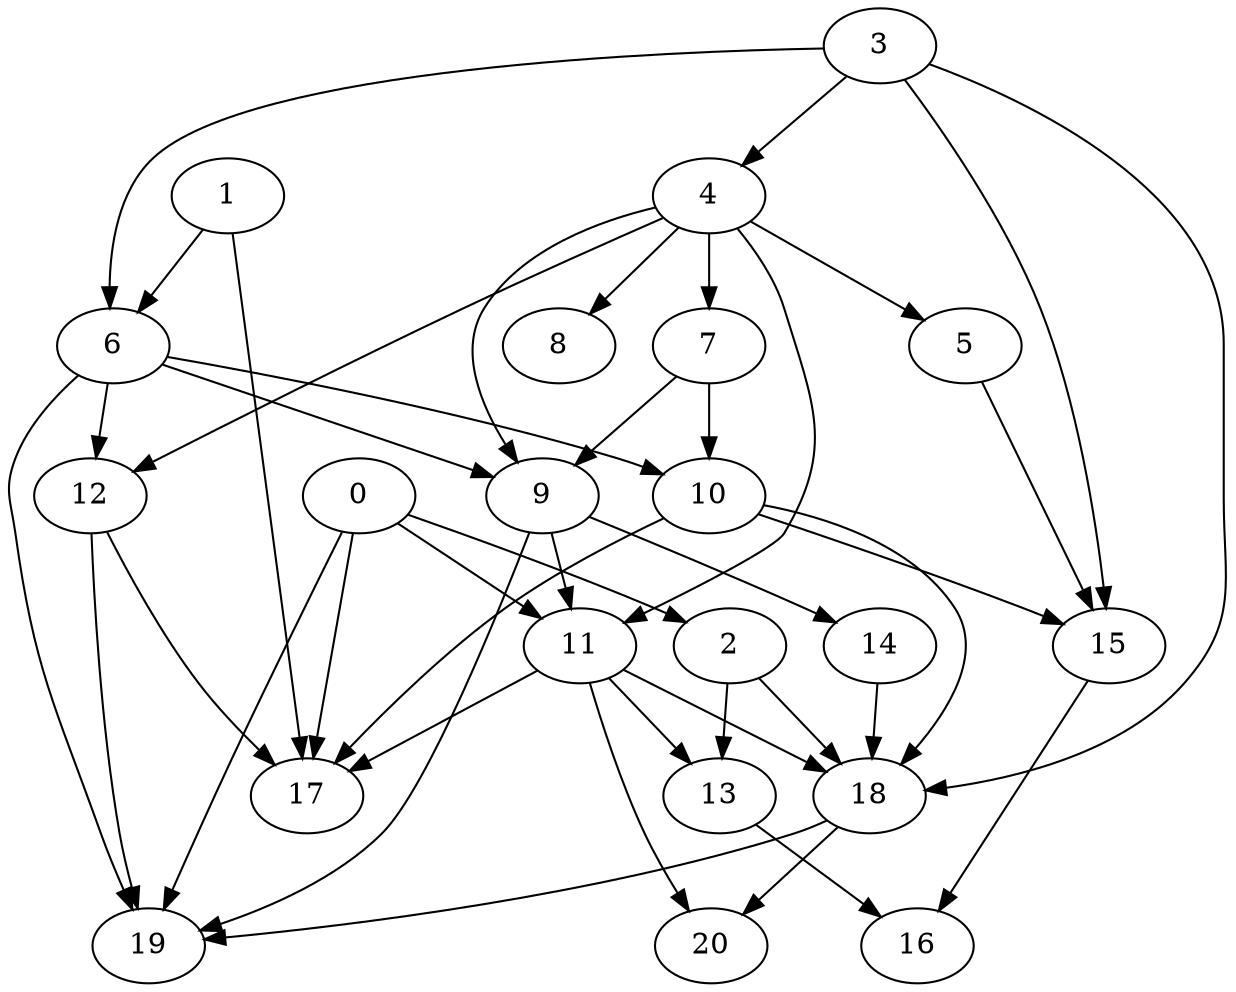 digraph "Random_Nodes_21_Density_2.00_CCR_0.99_WeightType_Random" {
	graph ["Duplicate states"=0,
		GraphType=Random,
		"Max states in OPEN"=0,
		Modes="120000ms; topo-ordered tasks, ; Pruning: task equivalence, fixed order ready list, ; F-value: ; Optimisation: best schedule length (\
SL) optimisation on equal, ",
		NumberOfTasks=21,
		"Pruned using list schedule length"=469713,
		"States removed from OPEN"=0,
		TargetSystem="Homogeneous-2",
		"Time to schedule (ms)"=1822,
		"Total idle time"=0,
		"Total schedule length"=121,
		"Total sequential time"=242,
		"Total states created"=1107556
	];
	3	["Finish time"=17,
		Processor=0,
		"Start time"=0,
		Weight=17];
	4	["Finish time"=27,
		Processor=0,
		"Start time"=17,
		Weight=10];
	3 -> 4	[Weight=10];
	6	["Finish time"=36,
		Processor=1,
		"Start time"=21,
		Weight=15];
	3 -> 6	[Weight=4];
	15	["Finish time"=88,
		Processor=1,
		"Start time"=78,
		Weight=10];
	3 -> 15	[Weight=2];
	18	["Finish time"=105,
		Processor=1,
		"Start time"=101,
		Weight=4];
	3 -> 18	[Weight=4];
	1	["Finish time"=21,
		Processor=1,
		"Start time"=4,
		Weight=17];
	1 -> 6	[Weight=9];
	17	["Finish time"=107,
		Processor=0,
		"Start time"=97,
		Weight=10];
	1 -> 17	[Weight=3];
	7	["Finish time"=55,
		Processor=0,
		"Start time"=44,
		Weight=11];
	4 -> 7	[Weight=5];
	9	["Finish time"=74,
		Processor=0,
		"Start time"=55,
		Weight=19];
	4 -> 9	[Weight=8];
	5	["Finish time"=44,
		Processor=0,
		"Start time"=27,
		Weight=17];
	4 -> 5	[Weight=6];
	11	["Finish time"=89,
		Processor=0,
		"Start time"=74,
		Weight=15];
	4 -> 11	[Weight=8];
	12	["Finish time"=51,
		Processor=1,
		"Start time"=36,
		Weight=15];
	4 -> 12	[Weight=5];
	8	["Finish time"=111,
		Processor=1,
		"Start time"=105,
		Weight=6];
	4 -> 8	[Weight=5];
	6 -> 9	[Weight=10];
	10	["Finish time"=78,
		Processor=1,
		"Start time"=70,
		Weight=8];
	6 -> 10	[Weight=5];
	6 -> 12	[Weight=7];
	19	["Finish time"=115,
		Processor=0,
		"Start time"=107,
		Weight=8];
	6 -> 19	[Weight=3];
	7 -> 9	[Weight=8];
	7 -> 10	[Weight=6];
	9 -> 11	[Weight=7];
	14	["Finish time"=101,
		Processor=1,
		"Start time"=88,
		Weight=13];
	9 -> 14	[Weight=2];
	9 -> 19	[Weight=2];
	0	["Finish time"=4,
		Processor=1,
		"Start time"=0,
		Weight=4];
	2	["Finish time"=70,
		Processor=1,
		"Start time"=51,
		Weight=19];
	0 -> 2	[Weight=3];
	0 -> 11	[Weight=4];
	0 -> 17	[Weight=9];
	0 -> 19	[Weight=6];
	13	["Finish time"=97,
		Processor=0,
		"Start time"=89,
		Weight=8];
	2 -> 13	[Weight=8];
	2 -> 18	[Weight=9];
	5 -> 15	[Weight=7];
	11 -> 13	[Weight=2];
	11 -> 18	[Weight=9];
	11 -> 17	[Weight=8];
	20	["Finish time"=121,
		Processor=0,
		"Start time"=115,
		Weight=6];
	11 -> 20	[Weight=7];
	14 -> 18	[Weight=10];
	10 -> 15	[Weight=4];
	10 -> 18	[Weight=7];
	10 -> 17	[Weight=4];
	12 -> 17	[Weight=4];
	12 -> 19	[Weight=2];
	16	["Finish time"=121,
		Processor=1,
		"Start time"=111,
		Weight=10];
	15 -> 16	[Weight=5];
	13 -> 16	[Weight=6];
	18 -> 19	[Weight=2];
	18 -> 20	[Weight=5];
}
